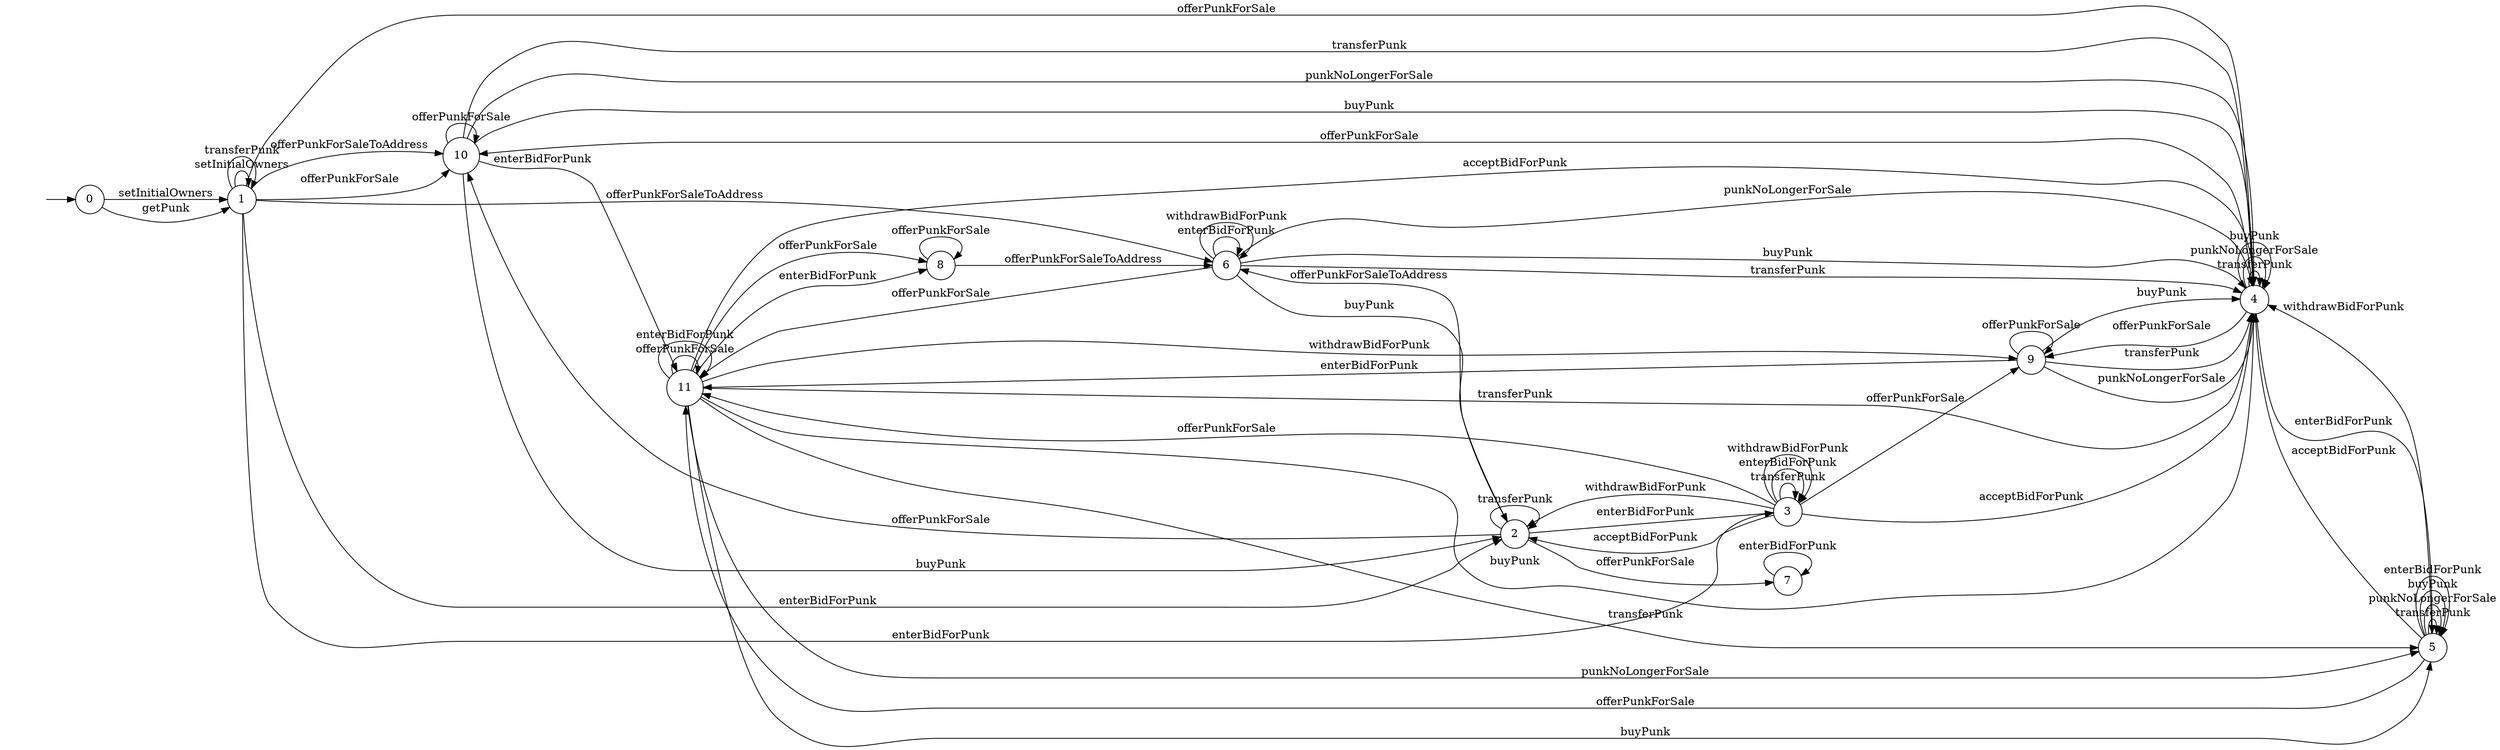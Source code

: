 digraph "./InvConPlus/Dapp-Automata-data/result/model-fix/0xb47e3cd837ddf8e4c57f05d70ab865de6e193bbb/CryptoPunksMarket/FSM-12" {
	graph [rankdir=LR]
	"" [label="" shape=plaintext]
	10 [label=10 shape=circle]
	0 [label=0 shape=circle]
	6 [label=6 shape=circle]
	3 [label=3 shape=circle]
	9 [label=9 shape=circle]
	1 [label=1 shape=circle]
	11 [label=11 shape=circle]
	5 [label=5 shape=circle]
	8 [label=8 shape=circle]
	7 [label=7 shape=circle]
	4 [label=4 shape=circle]
	2 [label=2 shape=circle]
	"" -> 0 [label=""]
	0 -> 1 [label=setInitialOwners]
	0 -> 1 [label=getPunk]
	1 -> 1 [label=setInitialOwners]
	1 -> 1 [label=transferPunk]
	1 -> 4 [label=offerPunkForSale]
	1 -> 10 [label=offerPunkForSale]
	1 -> 6 [label=offerPunkForSaleToAddress]
	1 -> 10 [label=offerPunkForSaleToAddress]
	1 -> 3 [label=enterBidForPunk]
	1 -> 2 [label=enterBidForPunk]
	6 -> 4 [label=transferPunk]
	6 -> 4 [label=punkNoLongerForSale]
	6 -> 11 [label=offerPunkForSale]
	6 -> 4 [label=buyPunk]
	6 -> 2 [label=buyPunk]
	6 -> 6 [label=enterBidForPunk]
	6 -> 6 [label=withdrawBidForPunk]
	11 -> 4 [label=transferPunk]
	11 -> 5 [label=transferPunk]
	11 -> 5 [label=punkNoLongerForSale]
	11 -> 8 [label=offerPunkForSale]
	11 -> 11 [label=offerPunkForSale]
	11 -> 4 [label=buyPunk]
	11 -> 5 [label=buyPunk]
	11 -> 8 [label=enterBidForPunk]
	11 -> 11 [label=enterBidForPunk]
	11 -> 4 [label=acceptBidForPunk]
	11 -> 9 [label=withdrawBidForPunk]
	10 -> 4 [label=transferPunk]
	10 -> 4 [label=punkNoLongerForSale]
	10 -> 10 [label=offerPunkForSale]
	10 -> 4 [label=buyPunk]
	10 -> 2 [label=buyPunk]
	10 -> 11 [label=enterBidForPunk]
	9 -> 4 [label=transferPunk]
	9 -> 4 [label=punkNoLongerForSale]
	9 -> 9 [label=offerPunkForSale]
	9 -> 4 [label=buyPunk]
	9 -> 11 [label=enterBidForPunk]
	8 -> 8 [label=offerPunkForSale]
	8 -> 6 [label=offerPunkForSaleToAddress]
	7 -> 7 [label=enterBidForPunk]
	5 -> 5 [label=transferPunk]
	5 -> 5 [label=punkNoLongerForSale]
	5 -> 11 [label=offerPunkForSale]
	5 -> 5 [label=buyPunk]
	5 -> 5 [label=enterBidForPunk]
	5 -> 4 [label=acceptBidForPunk]
	5 -> 4 [label=withdrawBidForPunk]
	4 -> 4 [label=transferPunk]
	4 -> 4 [label=punkNoLongerForSale]
	4 -> 9 [label=offerPunkForSale]
	4 -> 10 [label=offerPunkForSale]
	4 -> 4 [label=buyPunk]
	4 -> 5 [label=enterBidForPunk]
	3 -> 3 [label=transferPunk]
	3 -> 9 [label=offerPunkForSale]
	3 -> 11 [label=offerPunkForSale]
	3 -> 3 [label=enterBidForPunk]
	3 -> 4 [label=acceptBidForPunk]
	3 -> 2 [label=acceptBidForPunk]
	3 -> 3 [label=withdrawBidForPunk]
	3 -> 2 [label=withdrawBidForPunk]
	2 -> 2 [label=transferPunk]
	2 -> 10 [label=offerPunkForSale]
	2 -> 7 [label=offerPunkForSale]
	2 -> 6 [label=offerPunkForSaleToAddress]
	2 -> 3 [label=enterBidForPunk]
}
